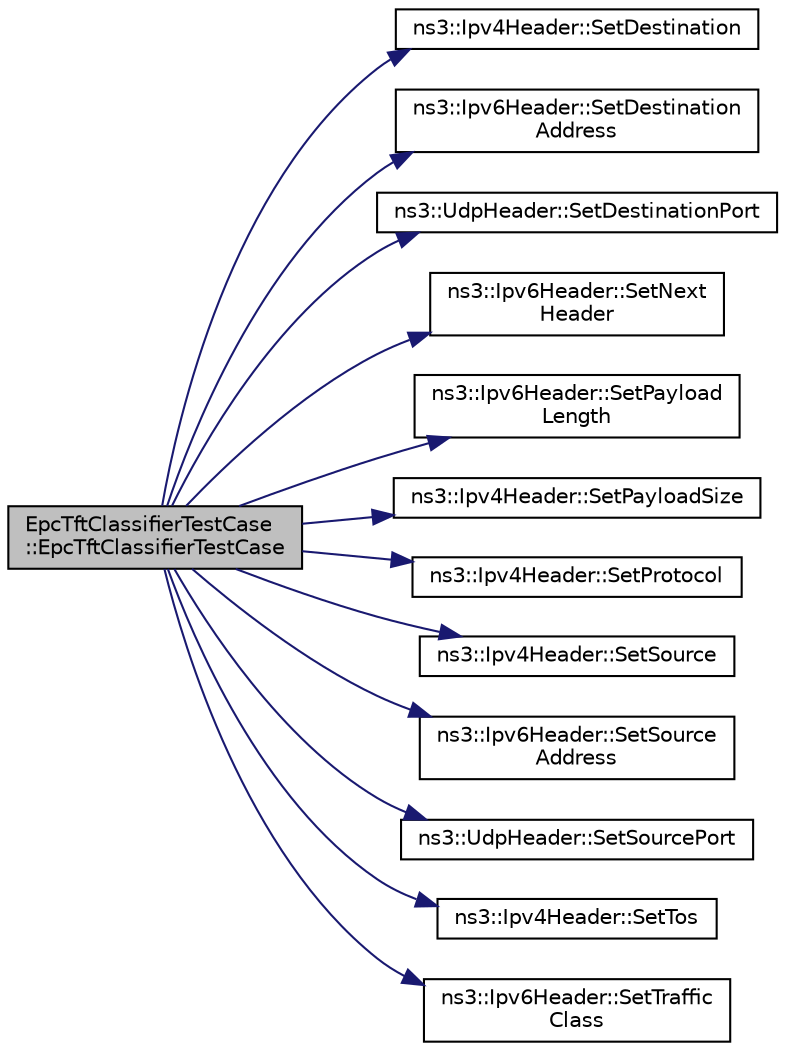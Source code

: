 digraph "EpcTftClassifierTestCase::EpcTftClassifierTestCase"
{
 // LATEX_PDF_SIZE
  edge [fontname="Helvetica",fontsize="10",labelfontname="Helvetica",labelfontsize="10"];
  node [fontname="Helvetica",fontsize="10",shape=record];
  rankdir="LR";
  Node1 [label="EpcTftClassifierTestCase\l::EpcTftClassifierTestCase",height=0.2,width=0.4,color="black", fillcolor="grey75", style="filled", fontcolor="black",tooltip="Constructor."];
  Node1 -> Node2 [color="midnightblue",fontsize="10",style="solid",fontname="Helvetica"];
  Node2 [label="ns3::Ipv4Header::SetDestination",height=0.2,width=0.4,color="black", fillcolor="white", style="filled",URL="$classns3_1_1_ipv4_header.html#a154e584fb5418de7a5ce34dbb852de02",tooltip=" "];
  Node1 -> Node3 [color="midnightblue",fontsize="10",style="solid",fontname="Helvetica"];
  Node3 [label="ns3::Ipv6Header::SetDestination\lAddress",height=0.2,width=0.4,color="black", fillcolor="white", style="filled",URL="$classns3_1_1_ipv6_header.html#af42a4936f1f94fa012dfd33e3d5d9e9a",tooltip="Set the \"Destination address\" field."];
  Node1 -> Node4 [color="midnightblue",fontsize="10",style="solid",fontname="Helvetica"];
  Node4 [label="ns3::UdpHeader::SetDestinationPort",height=0.2,width=0.4,color="black", fillcolor="white", style="filled",URL="$classns3_1_1_udp_header.html#af7f8bc1749481efe8ede173a71aa6727",tooltip=" "];
  Node1 -> Node5 [color="midnightblue",fontsize="10",style="solid",fontname="Helvetica"];
  Node5 [label="ns3::Ipv6Header::SetNext\lHeader",height=0.2,width=0.4,color="black", fillcolor="white", style="filled",URL="$classns3_1_1_ipv6_header.html#add71fca40c6bf671bcc1403557a0852d",tooltip="Set the \"Next header\" field."];
  Node1 -> Node6 [color="midnightblue",fontsize="10",style="solid",fontname="Helvetica"];
  Node6 [label="ns3::Ipv6Header::SetPayload\lLength",height=0.2,width=0.4,color="black", fillcolor="white", style="filled",URL="$classns3_1_1_ipv6_header.html#a6d888c3bc07b2f523c1f8512e976a25b",tooltip="Set the \"Payload length\" field."];
  Node1 -> Node7 [color="midnightblue",fontsize="10",style="solid",fontname="Helvetica"];
  Node7 [label="ns3::Ipv4Header::SetPayloadSize",height=0.2,width=0.4,color="black", fillcolor="white", style="filled",URL="$classns3_1_1_ipv4_header.html#a3e961181f7839619a68bb7a2dcd483b0",tooltip=" "];
  Node1 -> Node8 [color="midnightblue",fontsize="10",style="solid",fontname="Helvetica"];
  Node8 [label="ns3::Ipv4Header::SetProtocol",height=0.2,width=0.4,color="black", fillcolor="white", style="filled",URL="$classns3_1_1_ipv4_header.html#aca424df8132b7717fb4c315fcb4ce4bf",tooltip=" "];
  Node1 -> Node9 [color="midnightblue",fontsize="10",style="solid",fontname="Helvetica"];
  Node9 [label="ns3::Ipv4Header::SetSource",height=0.2,width=0.4,color="black", fillcolor="white", style="filled",URL="$classns3_1_1_ipv4_header.html#af3c8c140e302ec4aa1dc885ce1dcc070",tooltip=" "];
  Node1 -> Node10 [color="midnightblue",fontsize="10",style="solid",fontname="Helvetica"];
  Node10 [label="ns3::Ipv6Header::SetSource\lAddress",height=0.2,width=0.4,color="black", fillcolor="white", style="filled",URL="$classns3_1_1_ipv6_header.html#aa0c5fe268a9a8096dfe9d4f7147241ab",tooltip="Set the \"Source address\" field."];
  Node1 -> Node11 [color="midnightblue",fontsize="10",style="solid",fontname="Helvetica"];
  Node11 [label="ns3::UdpHeader::SetSourcePort",height=0.2,width=0.4,color="black", fillcolor="white", style="filled",URL="$classns3_1_1_udp_header.html#ae10a7c9c6cbd645745bebc2a84a78831",tooltip=" "];
  Node1 -> Node12 [color="midnightblue",fontsize="10",style="solid",fontname="Helvetica"];
  Node12 [label="ns3::Ipv4Header::SetTos",height=0.2,width=0.4,color="black", fillcolor="white", style="filled",URL="$classns3_1_1_ipv4_header.html#ae6e14fe2ebf6e1836cb13d1834ea15d2",tooltip=" "];
  Node1 -> Node13 [color="midnightblue",fontsize="10",style="solid",fontname="Helvetica"];
  Node13 [label="ns3::Ipv6Header::SetTraffic\lClass",height=0.2,width=0.4,color="black", fillcolor="white", style="filled",URL="$classns3_1_1_ipv6_header.html#ab40aa33cac2e23292abef3410a1277ab",tooltip="Set the \"Traffic class\" field."];
}
